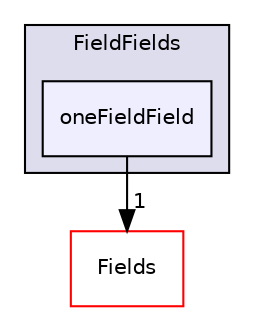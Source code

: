 digraph "src/OpenFOAM/fields/FieldFields/oneFieldField" {
  bgcolor=transparent;
  compound=true
  node [ fontsize="10", fontname="Helvetica"];
  edge [ labelfontsize="10", labelfontname="Helvetica"];
  subgraph clusterdir_8eb3a7b50b56ddbfb00a2ddef0a44ff7 {
    graph [ bgcolor="#ddddee", pencolor="black", label="FieldFields" fontname="Helvetica", fontsize="10", URL="dir_8eb3a7b50b56ddbfb00a2ddef0a44ff7.html"]
  dir_93166dd574d659e1c114bf6c778494a5 [shape=box, label="oneFieldField", style="filled", fillcolor="#eeeeff", pencolor="black", URL="dir_93166dd574d659e1c114bf6c778494a5.html"];
  }
  dir_7d364942a13d3ce50f6681364b448a98 [shape=box label="Fields" color="red" URL="dir_7d364942a13d3ce50f6681364b448a98.html"];
  dir_93166dd574d659e1c114bf6c778494a5->dir_7d364942a13d3ce50f6681364b448a98 [headlabel="1", labeldistance=1.5 headhref="dir_002085_002092.html"];
}
